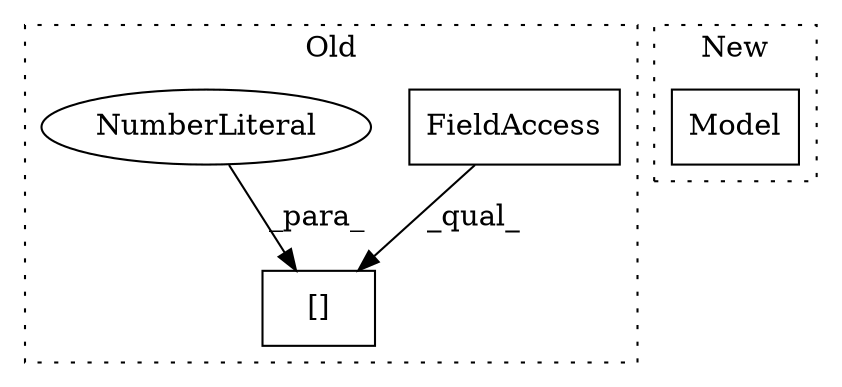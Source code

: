 digraph G {
subgraph cluster0 {
1 [label="[]" a="2" s="1842,1853" l="10,1" shape="box"];
3 [label="FieldAccess" a="22" s="1842" l="4" shape="box"];
4 [label="NumberLiteral" a="34" s="1852" l="1" shape="ellipse"];
label = "Old";
style="dotted";
}
subgraph cluster1 {
2 [label="Model" a="32" s="1307,1335" l="6,1" shape="box"];
label = "New";
style="dotted";
}
3 -> 1 [label="_qual_"];
4 -> 1 [label="_para_"];
}